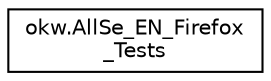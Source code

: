 digraph "Grafische Darstellung der Klassenhierarchie"
{
 // INTERACTIVE_SVG=YES
 // LATEX_PDF_SIZE
  edge [fontname="Helvetica",fontsize="10",labelfontname="Helvetica",labelfontsize="10"];
  node [fontname="Helvetica",fontsize="10",shape=record];
  rankdir="LR";
  Node0 [label="okw.AllSe_EN_Firefox\l_Tests",height=0.2,width=0.4,color="black", fillcolor="white", style="filled",URL="$classokw_1_1_all_se___e_n___firefox___tests.html",tooltip=" "];
}
